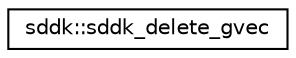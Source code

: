 digraph "Graphical Class Hierarchy"
{
 // INTERACTIVE_SVG=YES
  edge [fontname="Helvetica",fontsize="10",labelfontname="Helvetica",labelfontsize="10"];
  node [fontname="Helvetica",fontsize="10",shape=record];
  rankdir="LR";
  Node1 [label="sddk::sddk_delete_gvec",height=0.2,width=0.4,color="black", fillcolor="white", style="filled",URL="$interfacesddk_1_1sddk__delete__gvec.html"];
}
